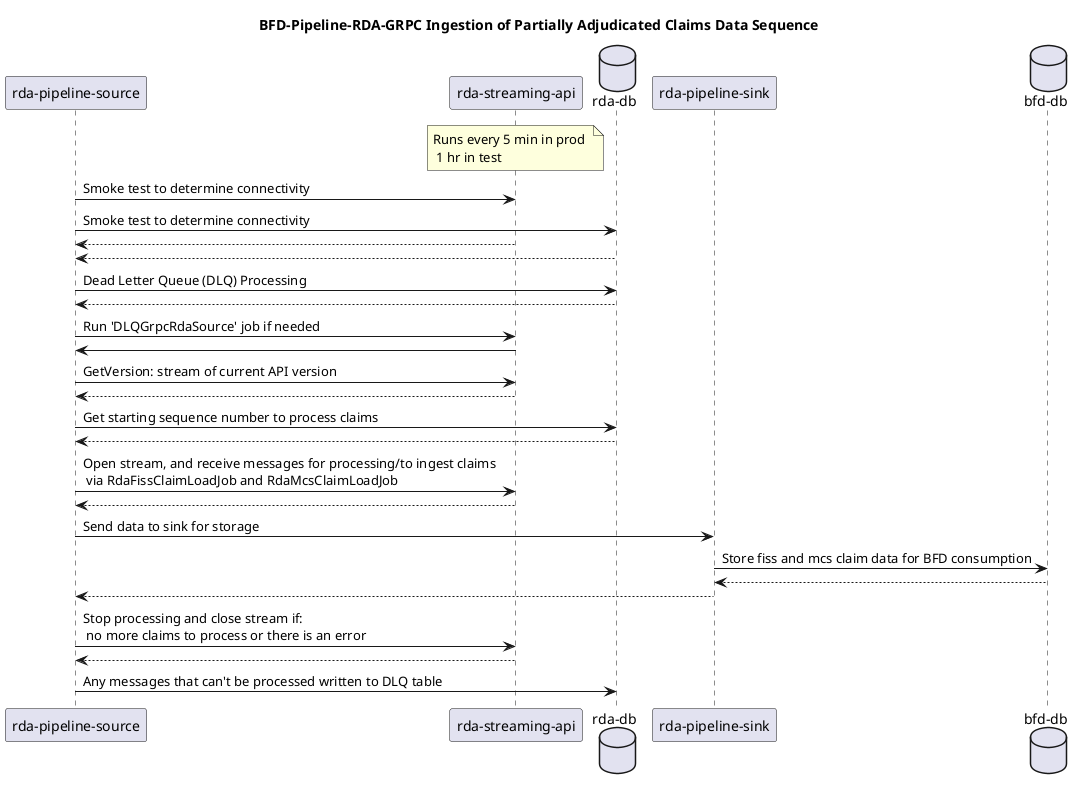 @startuml
title BFD-Pipeline-RDA-GRPC Ingestion of Partially Adjudicated Claims Data Sequence
participant "rda-pipeline-source"
participant "rda-streaming-api"
database "rda-db"
participant "rda-pipeline-sink"
database "bfd-db"
note over "rda-streaming-api": Runs every 5 min in prod \n 1 hr in test
"rda-pipeline-source" -> "rda-streaming-api": Smoke test to determine connectivity
"rda-pipeline-source" -> "rda-db": Smoke test to determine connectivity
"rda-streaming-api" --> "rda-pipeline-source"  
"rda-db" --> "rda-pipeline-source"
"rda-pipeline-source" -> "rda-db": Dead Letter Queue (DLQ) Processing
"rda-db" --> "rda-pipeline-source"
"rda-pipeline-source" -> "rda-streaming-api": Run 'DLQGrpcRdaSource' job if needed
"rda-streaming-api" -> "rda-pipeline-source"
"rda-pipeline-source" -> "rda-streaming-api": GetVersion: stream of current API version
"rda-streaming-api" --> "rda-pipeline-source"
"rda-pipeline-source" -> "rda-db": Get starting sequence number to process claims
"rda-db" --> "rda-pipeline-source"
"rda-pipeline-source" -> "rda-streaming-api": Open stream, and receive messages for processing/to ingest claims \n via RdaFissClaimLoadJob and RdaMcsClaimLoadJob
"rda-streaming-api" --> "rda-pipeline-source"
"rda-pipeline-source" -> "rda-pipeline-sink": Send data to sink for storage
"rda-pipeline-sink" -> "bfd-db": Store fiss and mcs claim data for BFD consumption
"bfd-db" --> "rda-pipeline-sink"
"rda-pipeline-sink" --> "rda-pipeline-source"
"rda-pipeline-source" -> "rda-streaming-api": Stop processing and close stream if: \n no more claims to process or there is an error 
"rda-streaming-api"--> "rda-pipeline-source"
"rda-pipeline-source" -> "rda-db": Any messages that can't be processed written to DLQ table
@enduml
